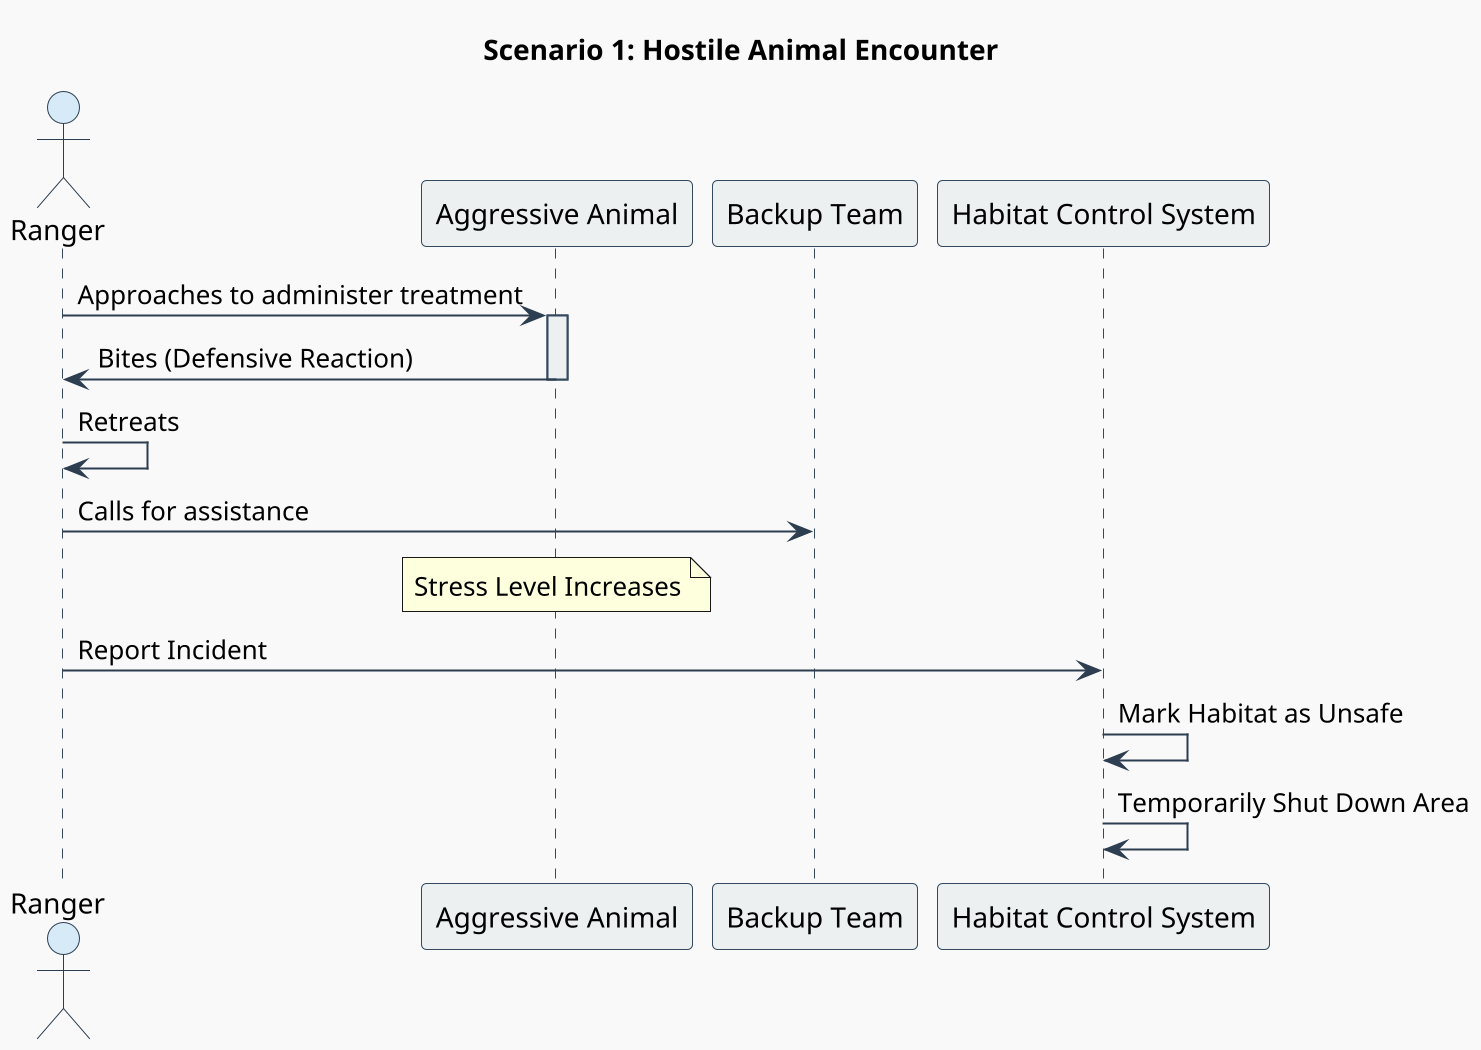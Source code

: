 @startuml Sequence Diagram 1

title Scenario 1: Hostile Animal Encounter

skinparam monochrome false
skinparam backgroundColor #f9f9f9
skinparam sequence {
    ArrowColor #2c3e50
    LifeLineBorderColor #34495e
    LifeLineBackgroundColor #ecf0f1
    ParticipantBorderColor #34495e
    ParticipantBackgroundColor #ecf0f1
    ActorBorderColor #2c3e50
    ActorBackgroundColor #d6eaf8
    FontColor #2c3e50
    FontSize 14
}
scale 2

actor Ranger
participant "Aggressive Animal" as Animal
participant "Backup Team" as Backup
participant "Habitat Control System" as Habitat

Ranger -> Animal : Approaches to administer treatment
activate Animal
Animal -> Ranger : Bites (Defensive Reaction)
deactivate Animal

Ranger -> Ranger : Retreats
Ranger -> Backup : Calls for assistance

note over Animal : Stress Level Increases

Ranger -> Habitat : Report Incident
Habitat -> Habitat : Mark Habitat as Unsafe
Habitat -> Habitat : Temporarily Shut Down Area

@enduml
